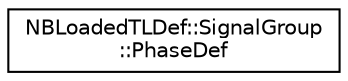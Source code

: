 digraph "Graphical Class Hierarchy"
{
  edge [fontname="Helvetica",fontsize="10",labelfontname="Helvetica",labelfontsize="10"];
  node [fontname="Helvetica",fontsize="10",shape=record];
  rankdir="LR";
  Node0 [label="NBLoadedTLDef::SignalGroup\l::PhaseDef",height=0.2,width=0.4,color="black", fillcolor="white", style="filled",URL="$de/d54/class_n_b_loaded_t_l_def_1_1_signal_group_1_1_phase_def.html",tooltip="Definition of a single, loaded phase. "];
}

